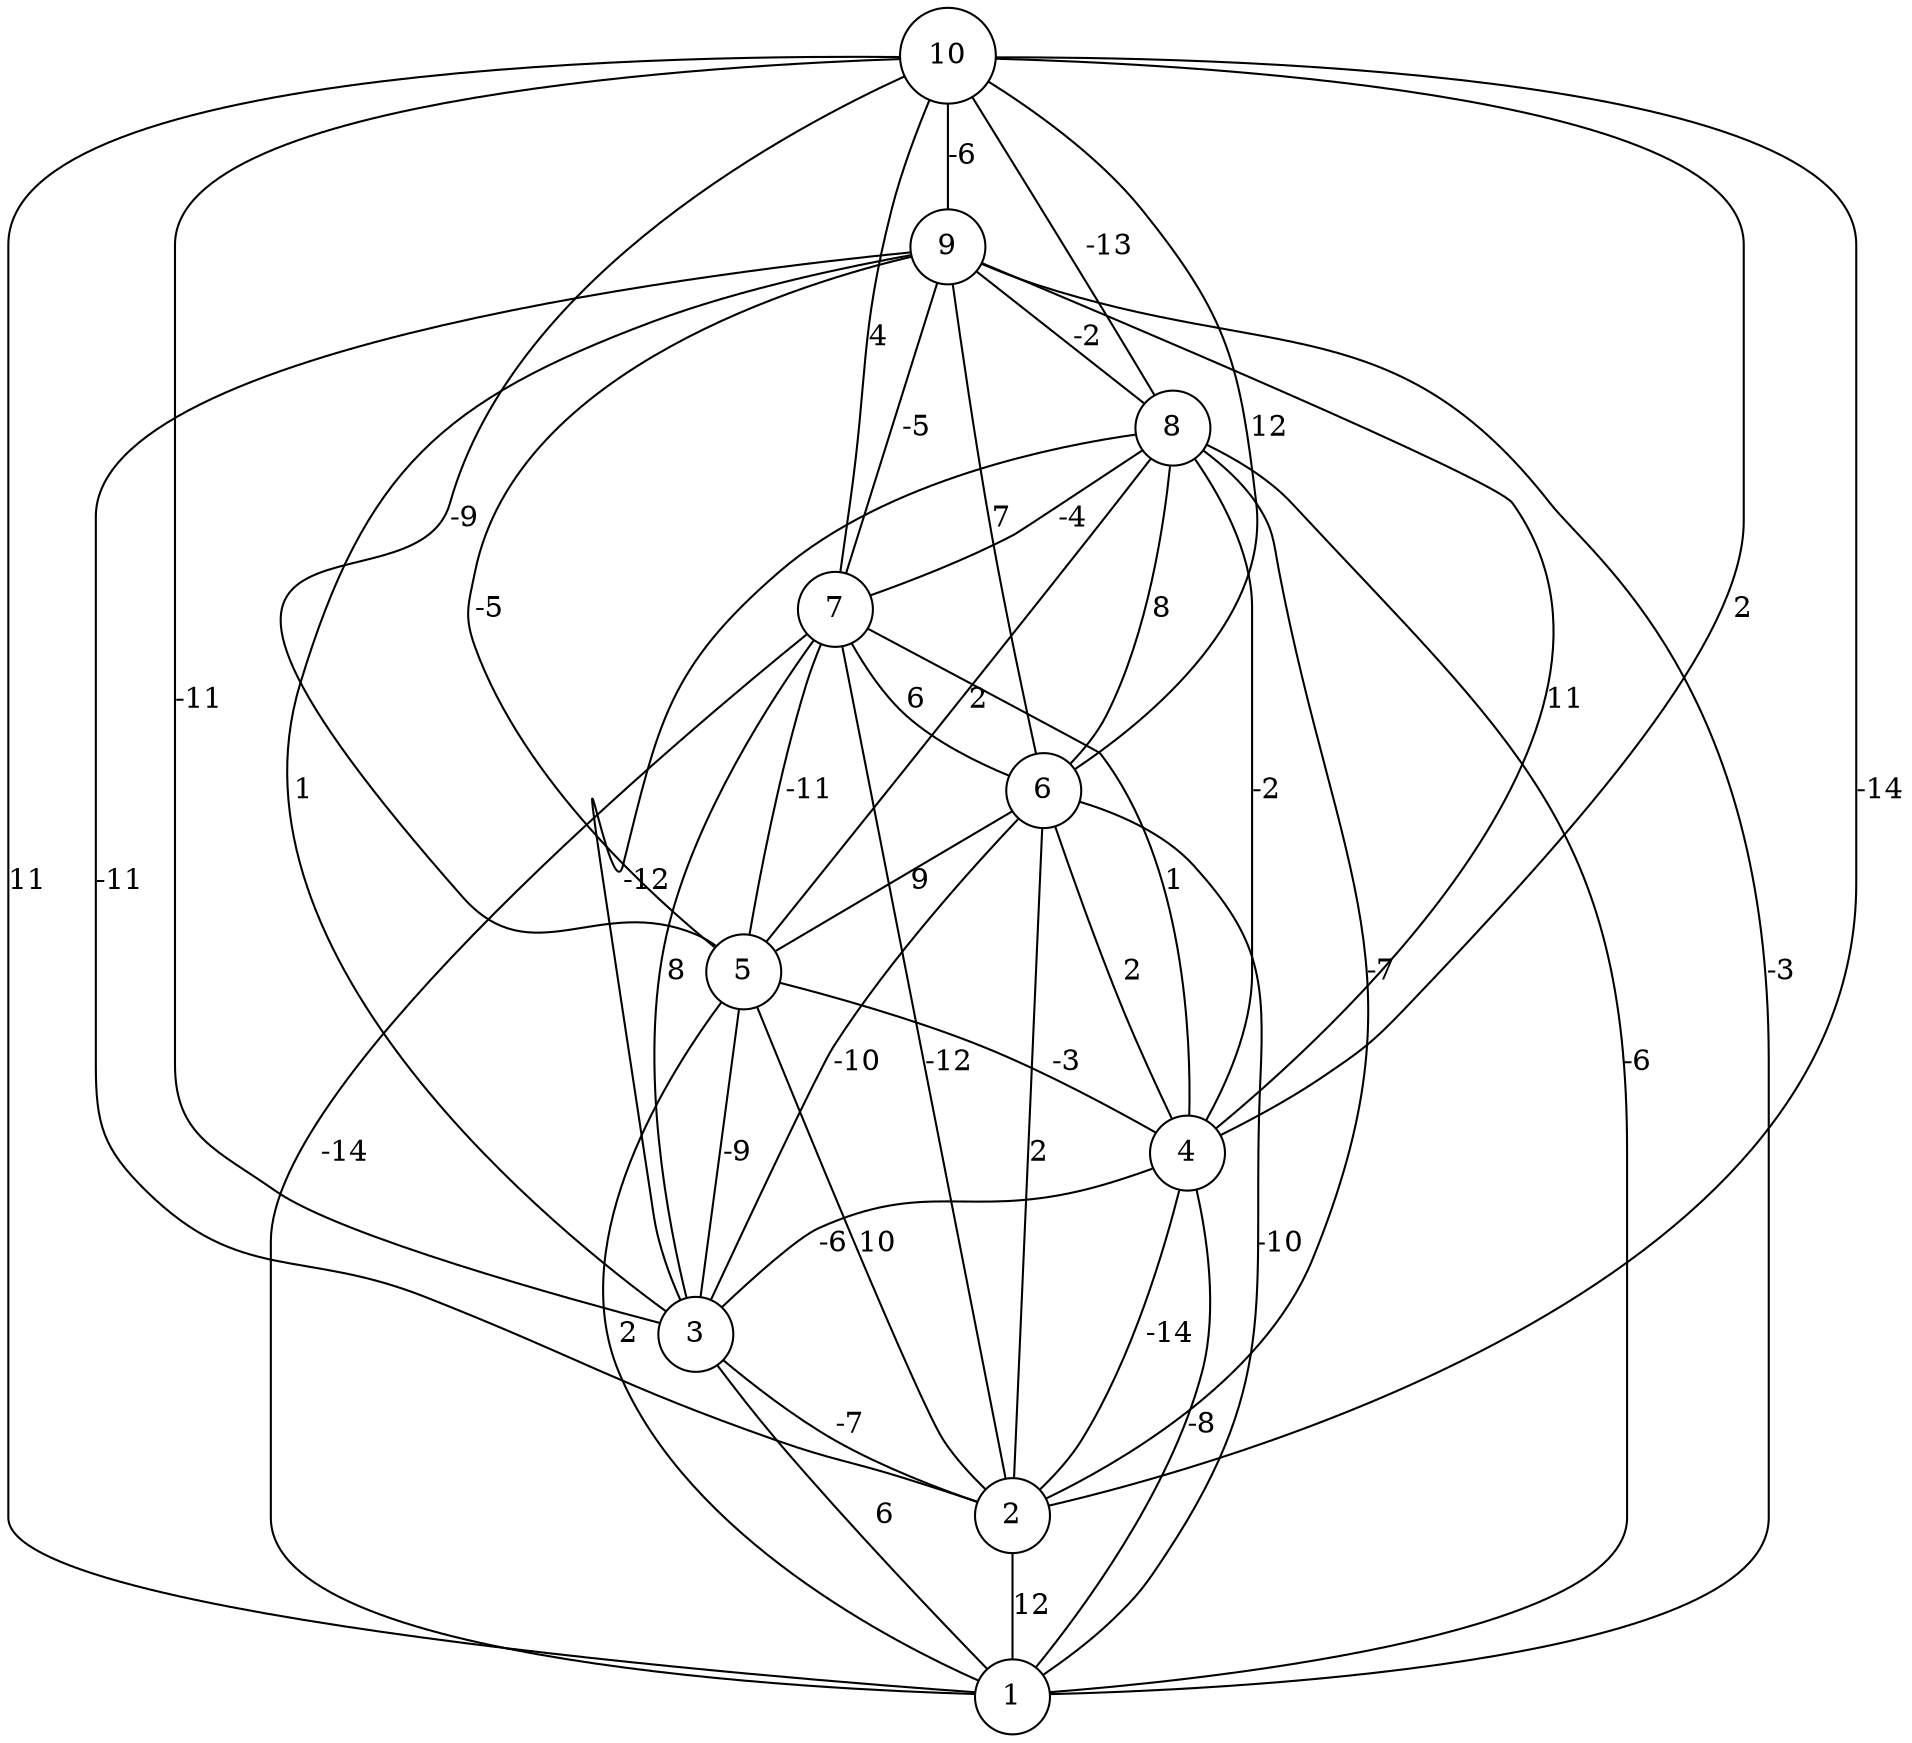 graph { 
	 fontname="Helvetica,Arial,sans-serif" 
	 node [shape = circle]; 
	 10 -- 1 [label = "11"];
	 10 -- 2 [label = "-14"];
	 10 -- 3 [label = "-11"];
	 10 -- 4 [label = "2"];
	 10 -- 5 [label = "-9"];
	 10 -- 6 [label = "12"];
	 10 -- 7 [label = "4"];
	 10 -- 8 [label = "-13"];
	 10 -- 9 [label = "-6"];
	 9 -- 1 [label = "-3"];
	 9 -- 2 [label = "-11"];
	 9 -- 3 [label = "1"];
	 9 -- 4 [label = "11"];
	 9 -- 5 [label = "-5"];
	 9 -- 6 [label = "7"];
	 9 -- 7 [label = "-5"];
	 9 -- 8 [label = "-2"];
	 8 -- 1 [label = "-6"];
	 8 -- 2 [label = "-7"];
	 8 -- 3 [label = "-12"];
	 8 -- 4 [label = "-2"];
	 8 -- 5 [label = "2"];
	 8 -- 6 [label = "8"];
	 8 -- 7 [label = "-4"];
	 7 -- 1 [label = "-14"];
	 7 -- 2 [label = "-12"];
	 7 -- 3 [label = "8"];
	 7 -- 4 [label = "1"];
	 7 -- 5 [label = "-11"];
	 7 -- 6 [label = "6"];
	 6 -- 1 [label = "-10"];
	 6 -- 2 [label = "2"];
	 6 -- 3 [label = "-10"];
	 6 -- 4 [label = "2"];
	 6 -- 5 [label = "9"];
	 5 -- 1 [label = "2"];
	 5 -- 2 [label = "10"];
	 5 -- 3 [label = "-9"];
	 5 -- 4 [label = "-3"];
	 4 -- 1 [label = "-8"];
	 4 -- 2 [label = "-14"];
	 4 -- 3 [label = "-6"];
	 3 -- 1 [label = "6"];
	 3 -- 2 [label = "-7"];
	 2 -- 1 [label = "12"];
	 1;
	 2;
	 3;
	 4;
	 5;
	 6;
	 7;
	 8;
	 9;
	 10;
}
